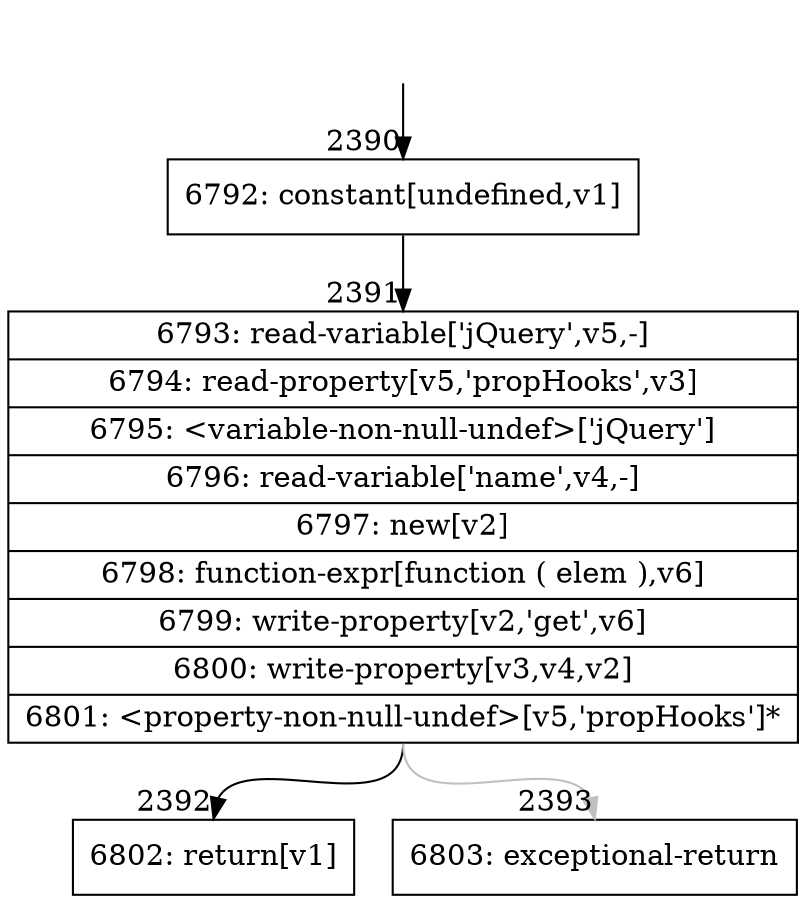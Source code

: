 digraph {
rankdir="TD"
BB_entry160[shape=none,label=""];
BB_entry160 -> BB2390 [tailport=s, headport=n, headlabel="    2390"]
BB2390 [shape=record label="{6792: constant[undefined,v1]}" ] 
BB2390 -> BB2391 [tailport=s, headport=n, headlabel="      2391"]
BB2391 [shape=record label="{6793: read-variable['jQuery',v5,-]|6794: read-property[v5,'propHooks',v3]|6795: \<variable-non-null-undef\>['jQuery']|6796: read-variable['name',v4,-]|6797: new[v2]|6798: function-expr[function ( elem ),v6]|6799: write-property[v2,'get',v6]|6800: write-property[v3,v4,v2]|6801: \<property-non-null-undef\>[v5,'propHooks']*}" ] 
BB2391 -> BB2392 [tailport=s, headport=n, headlabel="      2392"]
BB2391 -> BB2393 [tailport=s, headport=n, color=gray, headlabel="      2393"]
BB2392 [shape=record label="{6802: return[v1]}" ] 
BB2393 [shape=record label="{6803: exceptional-return}" ] 
//#$~ 2631
}
